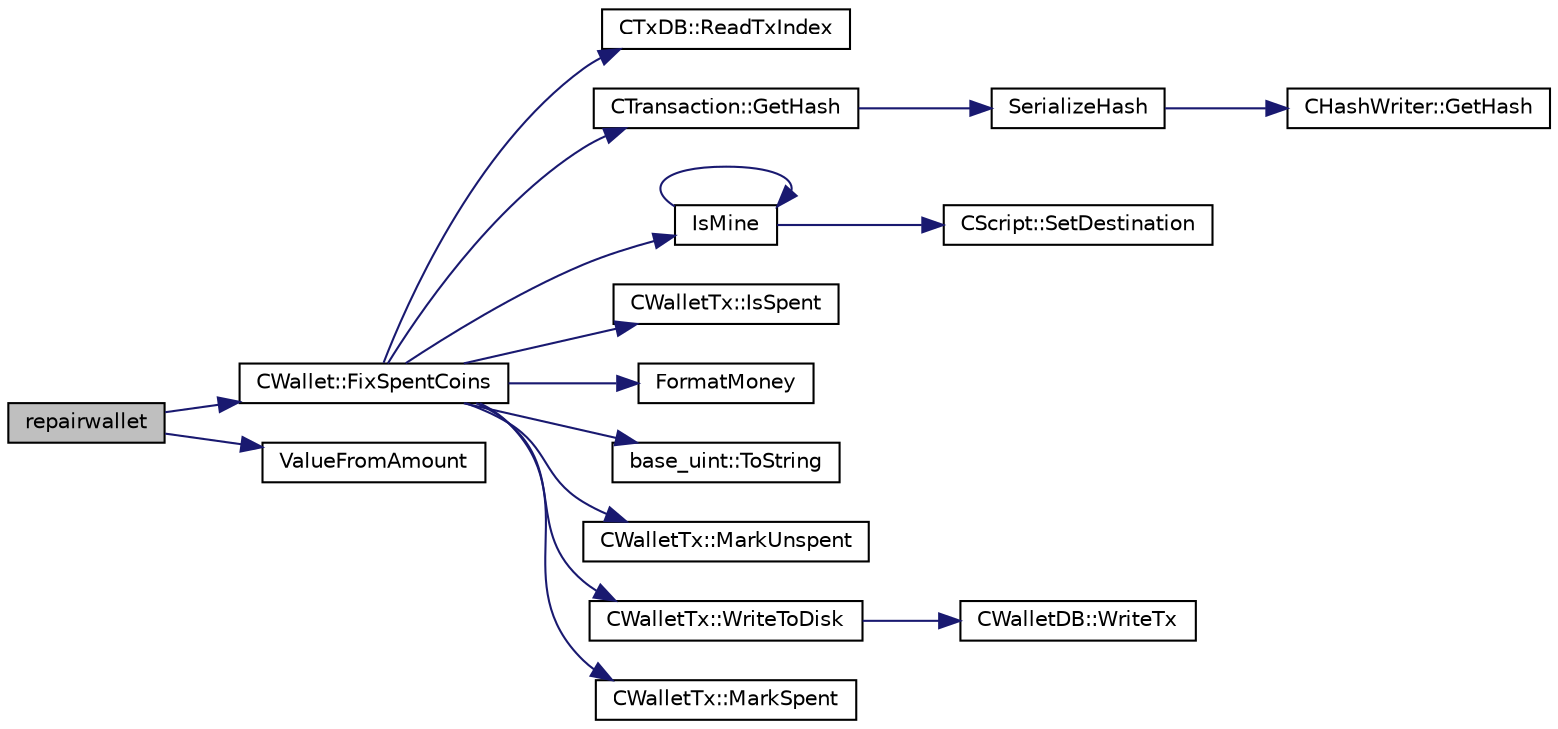 digraph "repairwallet"
{
  edge [fontname="Helvetica",fontsize="10",labelfontname="Helvetica",labelfontsize="10"];
  node [fontname="Helvetica",fontsize="10",shape=record];
  rankdir="LR";
  Node1346 [label="repairwallet",height=0.2,width=0.4,color="black", fillcolor="grey75", style="filled", fontcolor="black"];
  Node1346 -> Node1347 [color="midnightblue",fontsize="10",style="solid",fontname="Helvetica"];
  Node1347 [label="CWallet::FixSpentCoins",height=0.2,width=0.4,color="black", fillcolor="white", style="filled",URL="$d2/de5/class_c_wallet.html#a241637cb0e658b5980037e1490d31b11"];
  Node1347 -> Node1348 [color="midnightblue",fontsize="10",style="solid",fontname="Helvetica"];
  Node1348 [label="CTxDB::ReadTxIndex",height=0.2,width=0.4,color="black", fillcolor="white", style="filled",URL="$d9/d8d/class_c_tx_d_b.html#a8a138e5dcc3ef98991abaa16eaa8ddeb"];
  Node1347 -> Node1349 [color="midnightblue",fontsize="10",style="solid",fontname="Helvetica"];
  Node1349 [label="CTransaction::GetHash",height=0.2,width=0.4,color="black", fillcolor="white", style="filled",URL="$df/d43/class_c_transaction.html#a0b46d80e82ca324e82c2ce3fc1492bfa"];
  Node1349 -> Node1350 [color="midnightblue",fontsize="10",style="solid",fontname="Helvetica"];
  Node1350 [label="SerializeHash",height=0.2,width=0.4,color="black", fillcolor="white", style="filled",URL="$db/dfb/hash_8h.html#a6de694e43f17c62025c6883965b65e63"];
  Node1350 -> Node1351 [color="midnightblue",fontsize="10",style="solid",fontname="Helvetica"];
  Node1351 [label="CHashWriter::GetHash",height=0.2,width=0.4,color="black", fillcolor="white", style="filled",URL="$d2/def/class_c_hash_writer.html#ae94a937211502eabf19477630090093a"];
  Node1347 -> Node1352 [color="midnightblue",fontsize="10",style="solid",fontname="Helvetica"];
  Node1352 [label="IsMine",height=0.2,width=0.4,color="black", fillcolor="white", style="filled",URL="$dd/d0f/script_8cpp.html#adc59cf67d903c1ba1ef225561b85bfce"];
  Node1352 -> Node1353 [color="midnightblue",fontsize="10",style="solid",fontname="Helvetica"];
  Node1353 [label="CScript::SetDestination",height=0.2,width=0.4,color="black", fillcolor="white", style="filled",URL="$d9/d4b/class_c_script.html#ad1b5a9077241aa06116040c4f1b7c31e"];
  Node1352 -> Node1352 [color="midnightblue",fontsize="10",style="solid",fontname="Helvetica"];
  Node1347 -> Node1354 [color="midnightblue",fontsize="10",style="solid",fontname="Helvetica"];
  Node1354 [label="CWalletTx::IsSpent",height=0.2,width=0.4,color="black", fillcolor="white", style="filled",URL="$d6/d53/class_c_wallet_tx.html#a6b01c779a9ddc9d3554b7ec1b770f512"];
  Node1347 -> Node1355 [color="midnightblue",fontsize="10",style="solid",fontname="Helvetica"];
  Node1355 [label="FormatMoney",height=0.2,width=0.4,color="black", fillcolor="white", style="filled",URL="$df/d2d/util_8cpp.html#a3293aaba439017a99a494cbf39fb5681"];
  Node1347 -> Node1356 [color="midnightblue",fontsize="10",style="solid",fontname="Helvetica"];
  Node1356 [label="base_uint::ToString",height=0.2,width=0.4,color="black", fillcolor="white", style="filled",URL="$da/df7/classbase__uint.html#acccba4d9d51a0c36261718ca0cbb293b"];
  Node1347 -> Node1357 [color="midnightblue",fontsize="10",style="solid",fontname="Helvetica"];
  Node1357 [label="CWalletTx::MarkUnspent",height=0.2,width=0.4,color="black", fillcolor="white", style="filled",URL="$d6/d53/class_c_wallet_tx.html#a15588d9e12497ec4c10a53ab629fa244"];
  Node1347 -> Node1358 [color="midnightblue",fontsize="10",style="solid",fontname="Helvetica"];
  Node1358 [label="CWalletTx::WriteToDisk",height=0.2,width=0.4,color="black", fillcolor="white", style="filled",URL="$d6/d53/class_c_wallet_tx.html#ada0e71d717dd360faf047de54eef4942"];
  Node1358 -> Node1359 [color="midnightblue",fontsize="10",style="solid",fontname="Helvetica"];
  Node1359 [label="CWalletDB::WriteTx",height=0.2,width=0.4,color="black", fillcolor="white", style="filled",URL="$d4/d90/class_c_wallet_d_b.html#a76d2ca02898221ab66df5d5f7491164e"];
  Node1347 -> Node1360 [color="midnightblue",fontsize="10",style="solid",fontname="Helvetica"];
  Node1360 [label="CWalletTx::MarkSpent",height=0.2,width=0.4,color="black", fillcolor="white", style="filled",URL="$d6/d53/class_c_wallet_tx.html#af2fc13459e324ad2b3f7c9914d86e7c8"];
  Node1346 -> Node1361 [color="midnightblue",fontsize="10",style="solid",fontname="Helvetica"];
  Node1361 [label="ValueFromAmount",height=0.2,width=0.4,color="black", fillcolor="white", style="filled",URL="$d6/d76/rpcserver_8cpp.html#a577ce17add6d7e837a6e0653f8c048a1"];
}
